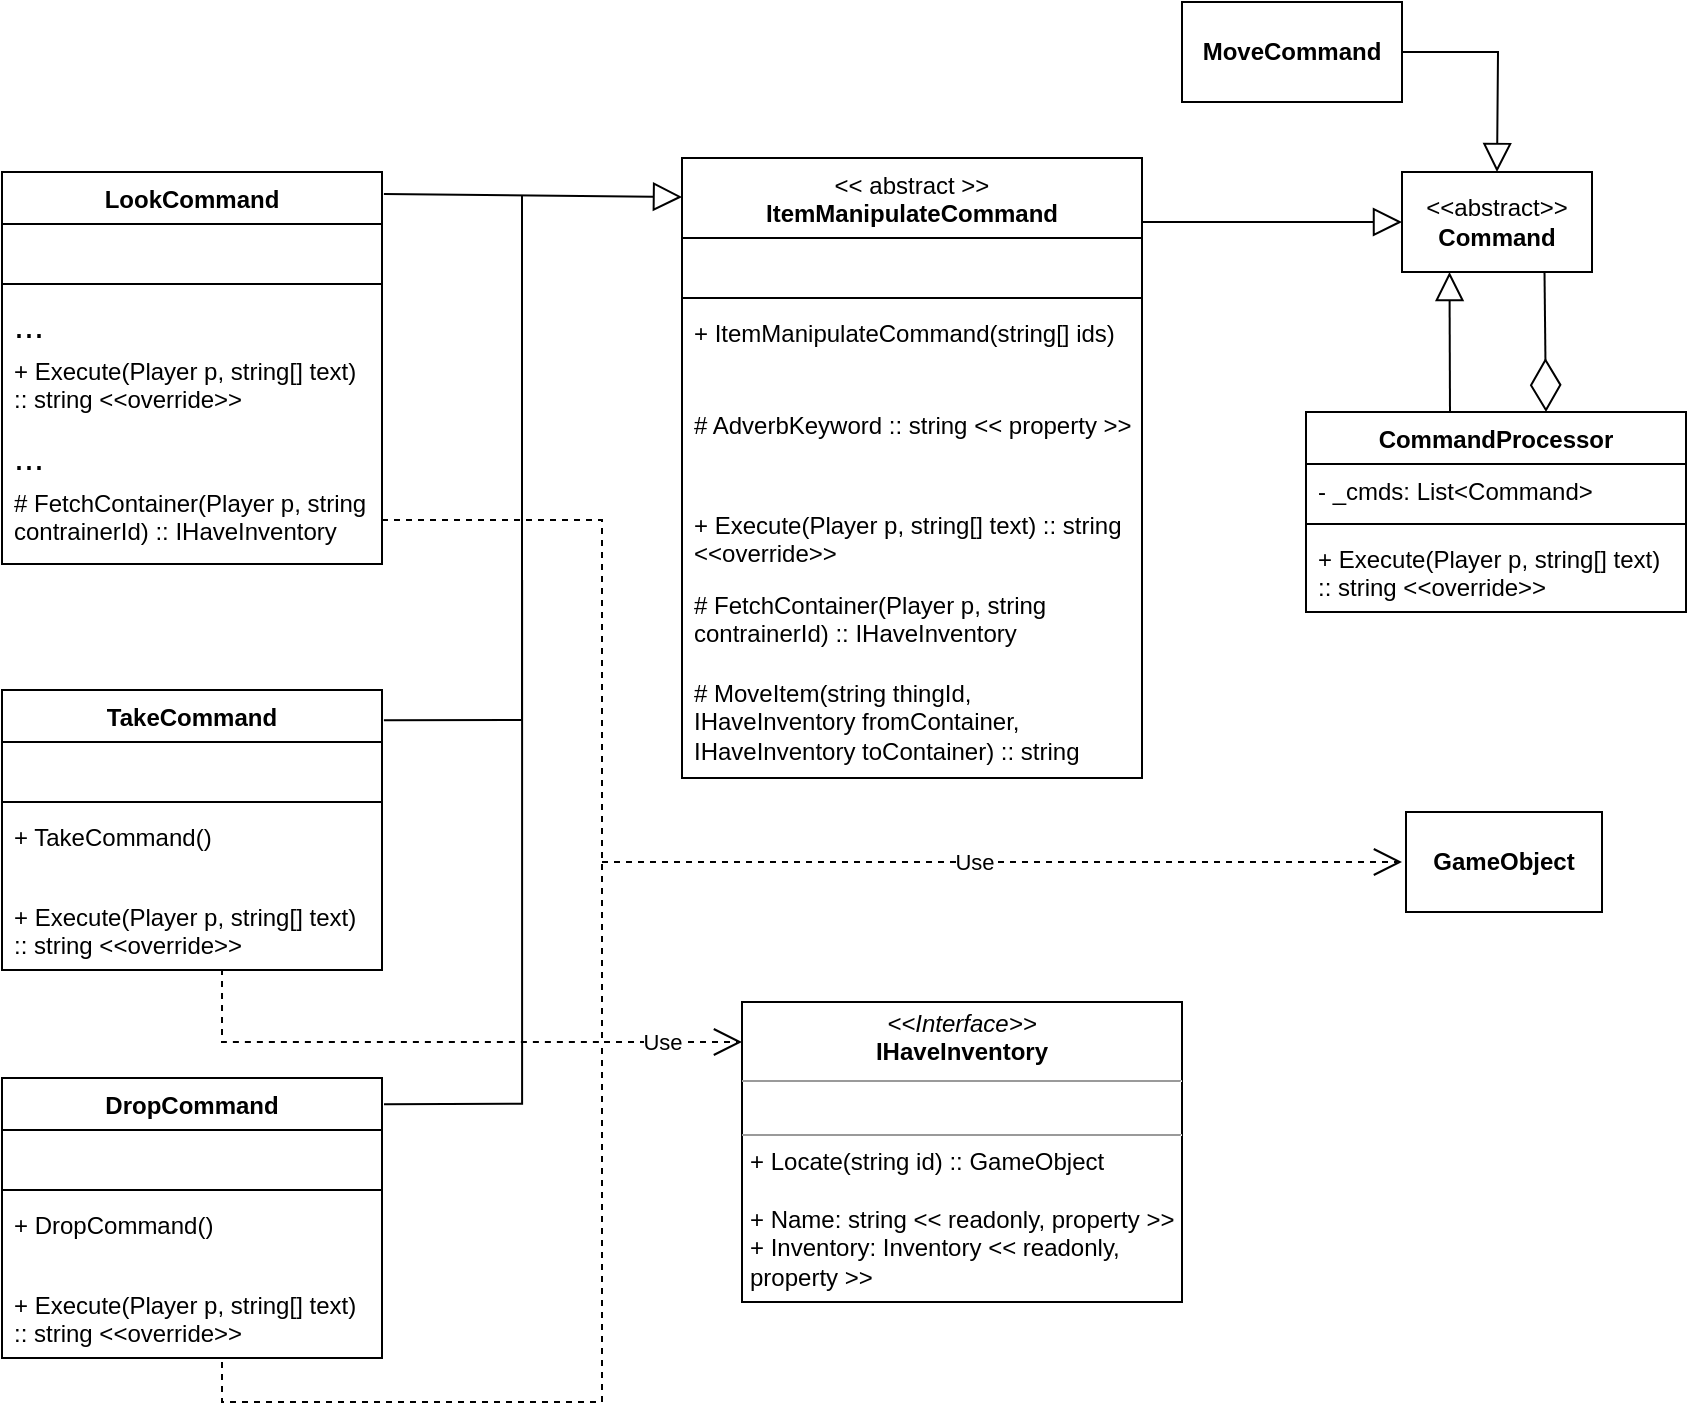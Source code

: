 <mxfile version="21.3.0" type="device">
  <diagram name="Page-1" id="c4acf3e9-155e-7222-9cf6-157b1a14988f">
    <mxGraphModel dx="1050" dy="691" grid="1" gridSize="10" guides="1" tooltips="1" connect="1" arrows="1" fold="1" page="1" pageScale="1" pageWidth="850" pageHeight="1100" background="none" math="0" shadow="0">
      <root>
        <mxCell id="0" />
        <mxCell id="1" parent="0" />
        <mxCell id="gyEEkD2OKrhxwZsMClHx-1" value="CommandProcessor" style="swimlane;fontStyle=1;align=center;verticalAlign=top;childLayout=stackLayout;horizontal=1;startSize=26;horizontalStack=0;resizeParent=1;resizeParentMax=0;resizeLast=0;collapsible=1;marginBottom=0;whiteSpace=wrap;html=1;" parent="1" vertex="1">
          <mxGeometry x="656" y="235" width="190" height="100" as="geometry" />
        </mxCell>
        <mxCell id="gyEEkD2OKrhxwZsMClHx-2" value="- _cmds: List&amp;lt;Command&amp;gt;" style="text;strokeColor=none;fillColor=none;align=left;verticalAlign=top;spacingLeft=4;spacingRight=4;overflow=hidden;rotatable=0;points=[[0,0.5],[1,0.5]];portConstraint=eastwest;whiteSpace=wrap;html=1;" parent="gyEEkD2OKrhxwZsMClHx-1" vertex="1">
          <mxGeometry y="26" width="190" height="26" as="geometry" />
        </mxCell>
        <mxCell id="gyEEkD2OKrhxwZsMClHx-3" value="" style="line;strokeWidth=1;fillColor=none;align=left;verticalAlign=middle;spacingTop=-1;spacingLeft=3;spacingRight=3;rotatable=0;labelPosition=right;points=[];portConstraint=eastwest;strokeColor=inherit;" parent="gyEEkD2OKrhxwZsMClHx-1" vertex="1">
          <mxGeometry y="52" width="190" height="8" as="geometry" />
        </mxCell>
        <mxCell id="gyEEkD2OKrhxwZsMClHx-4" value="+ Execute(Player p, string[] text) :: string &amp;lt;&amp;lt;override&amp;gt;&amp;gt;" style="text;strokeColor=none;fillColor=none;align=left;verticalAlign=top;spacingLeft=4;spacingRight=4;overflow=hidden;rotatable=0;points=[[0,0.5],[1,0.5]];portConstraint=eastwest;whiteSpace=wrap;html=1;" parent="gyEEkD2OKrhxwZsMClHx-1" vertex="1">
          <mxGeometry y="60" width="190" height="40" as="geometry" />
        </mxCell>
        <mxCell id="r4HovYRIJpQVSQgWtDEo-1" value="&amp;lt;&amp;lt;abstract&amp;gt;&amp;gt;&lt;br&gt;&lt;b&gt;Command&lt;/b&gt;" style="html=1;whiteSpace=wrap;" vertex="1" parent="1">
          <mxGeometry x="704" y="115" width="95" height="50" as="geometry" />
        </mxCell>
        <mxCell id="r4HovYRIJpQVSQgWtDEo-2" value="" style="endArrow=block;endFill=0;endSize=12;html=1;rounded=0;entryX=0.25;entryY=1;entryDx=0;entryDy=0;" edge="1" parent="1">
          <mxGeometry width="160" relative="1" as="geometry">
            <mxPoint x="728" y="235" as="sourcePoint" />
            <mxPoint x="727.75" y="165" as="targetPoint" />
          </mxGeometry>
        </mxCell>
        <mxCell id="r4HovYRIJpQVSQgWtDEo-3" value="" style="endArrow=diamondThin;endFill=0;endSize=24;html=1;rounded=0;exitX=0.75;exitY=1;exitDx=0;exitDy=0;" edge="1" parent="1" source="r4HovYRIJpQVSQgWtDEo-1">
          <mxGeometry width="160" relative="1" as="geometry">
            <mxPoint x="546" y="375" as="sourcePoint" />
            <mxPoint x="776" y="235" as="targetPoint" />
          </mxGeometry>
        </mxCell>
        <mxCell id="r4HovYRIJpQVSQgWtDEo-4" value="LookCommand" style="swimlane;fontStyle=1;align=center;verticalAlign=top;childLayout=stackLayout;horizontal=1;startSize=26;horizontalStack=0;resizeParent=1;resizeParentMax=0;resizeLast=0;collapsible=1;marginBottom=0;whiteSpace=wrap;html=1;" vertex="1" parent="1">
          <mxGeometry x="4" y="115" width="190" height="196" as="geometry" />
        </mxCell>
        <mxCell id="r4HovYRIJpQVSQgWtDEo-12" value="&lt;span style=&quot;font-size: 18px;&quot;&gt;&amp;nbsp;&lt;/span&gt;" style="text;strokeColor=none;fillColor=none;align=left;verticalAlign=top;spacingLeft=4;spacingRight=4;overflow=hidden;rotatable=0;points=[[0,0.5],[1,0.5]];portConstraint=eastwest;whiteSpace=wrap;html=1;" vertex="1" parent="r4HovYRIJpQVSQgWtDEo-4">
          <mxGeometry y="26" width="190" height="26" as="geometry" />
        </mxCell>
        <mxCell id="r4HovYRIJpQVSQgWtDEo-6" value="" style="line;strokeWidth=1;fillColor=none;align=left;verticalAlign=middle;spacingTop=-1;spacingLeft=3;spacingRight=3;rotatable=0;labelPosition=right;points=[];portConstraint=eastwest;strokeColor=inherit;" vertex="1" parent="r4HovYRIJpQVSQgWtDEo-4">
          <mxGeometry y="52" width="190" height="8" as="geometry" />
        </mxCell>
        <mxCell id="r4HovYRIJpQVSQgWtDEo-8" value="&lt;font style=&quot;font-size: 18px;&quot;&gt;...&lt;/font&gt;" style="text;strokeColor=none;fillColor=none;align=left;verticalAlign=top;spacingLeft=4;spacingRight=4;overflow=hidden;rotatable=0;points=[[0,0.5],[1,0.5]];portConstraint=eastwest;whiteSpace=wrap;html=1;" vertex="1" parent="r4HovYRIJpQVSQgWtDEo-4">
          <mxGeometry y="60" width="190" height="26" as="geometry" />
        </mxCell>
        <mxCell id="r4HovYRIJpQVSQgWtDEo-7" value="+ Execute(Player p, string[] text) :: string &amp;lt;&amp;lt;override&amp;gt;&amp;gt;" style="text;strokeColor=none;fillColor=none;align=left;verticalAlign=top;spacingLeft=4;spacingRight=4;overflow=hidden;rotatable=0;points=[[0,0.5],[1,0.5]];portConstraint=eastwest;whiteSpace=wrap;html=1;" vertex="1" parent="r4HovYRIJpQVSQgWtDEo-4">
          <mxGeometry y="86" width="190" height="40" as="geometry" />
        </mxCell>
        <mxCell id="r4HovYRIJpQVSQgWtDEo-9" value="&lt;font style=&quot;font-size: 18px;&quot;&gt;...&lt;/font&gt;" style="text;strokeColor=none;fillColor=none;align=left;verticalAlign=top;spacingLeft=4;spacingRight=4;overflow=hidden;rotatable=0;points=[[0,0.5],[1,0.5]];portConstraint=eastwest;whiteSpace=wrap;html=1;" vertex="1" parent="r4HovYRIJpQVSQgWtDEo-4">
          <mxGeometry y="126" width="190" height="26" as="geometry" />
        </mxCell>
        <mxCell id="r4HovYRIJpQVSQgWtDEo-10" value="&lt;font style=&quot;font-size: 12px;&quot;&gt;# FetchContainer(Player p, string contrainerId) :: IHaveInventory&lt;/font&gt;" style="text;strokeColor=none;fillColor=none;align=left;verticalAlign=top;spacingLeft=4;spacingRight=4;overflow=hidden;rotatable=0;points=[[0,0.5],[1,0.5]];portConstraint=eastwest;whiteSpace=wrap;html=1;" vertex="1" parent="r4HovYRIJpQVSQgWtDEo-4">
          <mxGeometry y="152" width="190" height="44" as="geometry" />
        </mxCell>
        <mxCell id="r4HovYRIJpQVSQgWtDEo-14" value="" style="endArrow=block;endFill=0;endSize=12;html=1;rounded=0;entryX=0;entryY=0.5;entryDx=0;entryDy=0;exitX=1;exitY=0.5;exitDx=0;exitDy=0;" edge="1" parent="1" target="r4HovYRIJpQVSQgWtDEo-1">
          <mxGeometry width="160" relative="1" as="geometry">
            <mxPoint x="566" y="140" as="sourcePoint" />
            <mxPoint x="737.75" y="175" as="targetPoint" />
          </mxGeometry>
        </mxCell>
        <mxCell id="r4HovYRIJpQVSQgWtDEo-15" value="" style="endArrow=block;endFill=0;endSize=12;html=1;rounded=0;entryX=0;entryY=0.25;entryDx=0;entryDy=0;exitX=1.005;exitY=0.056;exitDx=0;exitDy=0;exitPerimeter=0;" edge="1" parent="1" source="r4HovYRIJpQVSQgWtDEo-4">
          <mxGeometry width="160" relative="1" as="geometry">
            <mxPoint x="514" y="150" as="sourcePoint" />
            <mxPoint x="344" y="127.5" as="targetPoint" />
          </mxGeometry>
        </mxCell>
        <mxCell id="r4HovYRIJpQVSQgWtDEo-26" value="&lt;span style=&quot;font-weight: normal;&quot;&gt;&amp;lt;&amp;lt; abstract &amp;gt;&amp;gt;&lt;br&gt;&lt;/span&gt;ItemManipulateCommand" style="swimlane;fontStyle=1;align=center;verticalAlign=top;childLayout=stackLayout;horizontal=1;startSize=40;horizontalStack=0;resizeParent=1;resizeParentMax=0;resizeLast=0;collapsible=1;marginBottom=0;whiteSpace=wrap;html=1;" vertex="1" parent="1">
          <mxGeometry x="344" y="108" width="230" height="310" as="geometry" />
        </mxCell>
        <mxCell id="r4HovYRIJpQVSQgWtDEo-27" value="&amp;nbsp;" style="text;strokeColor=none;fillColor=none;align=left;verticalAlign=top;spacingLeft=4;spacingRight=4;overflow=hidden;rotatable=0;points=[[0,0.5],[1,0.5]];portConstraint=eastwest;whiteSpace=wrap;html=1;" vertex="1" parent="r4HovYRIJpQVSQgWtDEo-26">
          <mxGeometry y="40" width="230" height="26" as="geometry" />
        </mxCell>
        <mxCell id="r4HovYRIJpQVSQgWtDEo-28" value="" style="line;strokeWidth=1;fillColor=none;align=left;verticalAlign=middle;spacingTop=-1;spacingLeft=3;spacingRight=3;rotatable=0;labelPosition=right;points=[];portConstraint=eastwest;strokeColor=inherit;" vertex="1" parent="r4HovYRIJpQVSQgWtDEo-26">
          <mxGeometry y="66" width="230" height="8" as="geometry" />
        </mxCell>
        <mxCell id="r4HovYRIJpQVSQgWtDEo-34" value="+&amp;nbsp;ItemManipulateCommand(string[] ids)" style="text;strokeColor=none;fillColor=none;align=left;verticalAlign=top;spacingLeft=4;spacingRight=4;overflow=hidden;rotatable=0;points=[[0,0.5],[1,0.5]];portConstraint=eastwest;whiteSpace=wrap;html=1;" vertex="1" parent="r4HovYRIJpQVSQgWtDEo-26">
          <mxGeometry y="74" width="230" height="46" as="geometry" />
        </mxCell>
        <mxCell id="r4HovYRIJpQVSQgWtDEo-33" value="# AdverbKeyword :: string &amp;lt;&amp;lt; property &amp;gt;&amp;gt;" style="text;strokeColor=none;fillColor=none;align=left;verticalAlign=top;spacingLeft=4;spacingRight=4;overflow=hidden;rotatable=0;points=[[0,0.5],[1,0.5]];portConstraint=eastwest;whiteSpace=wrap;html=1;" vertex="1" parent="r4HovYRIJpQVSQgWtDEo-26">
          <mxGeometry y="120" width="230" height="50" as="geometry" />
        </mxCell>
        <mxCell id="r4HovYRIJpQVSQgWtDEo-30" value="+ Execute(Player p, string[] text) :: string &amp;lt;&amp;lt;override&amp;gt;&amp;gt;" style="text;strokeColor=none;fillColor=none;align=left;verticalAlign=top;spacingLeft=4;spacingRight=4;overflow=hidden;rotatable=0;points=[[0,0.5],[1,0.5]];portConstraint=eastwest;whiteSpace=wrap;html=1;" vertex="1" parent="r4HovYRIJpQVSQgWtDEo-26">
          <mxGeometry y="170" width="230" height="40" as="geometry" />
        </mxCell>
        <mxCell id="r4HovYRIJpQVSQgWtDEo-32" value="&lt;font style=&quot;font-size: 12px;&quot;&gt;# FetchContainer(Player p, string contrainerId) :: IHaveInventory&lt;/font&gt;" style="text;strokeColor=none;fillColor=none;align=left;verticalAlign=top;spacingLeft=4;spacingRight=4;overflow=hidden;rotatable=0;points=[[0,0.5],[1,0.5]];portConstraint=eastwest;whiteSpace=wrap;html=1;" vertex="1" parent="r4HovYRIJpQVSQgWtDEo-26">
          <mxGeometry y="210" width="230" height="44" as="geometry" />
        </mxCell>
        <mxCell id="r4HovYRIJpQVSQgWtDEo-36" value="&lt;font style=&quot;font-size: 12px;&quot;&gt;#&amp;nbsp;MoveItem(string thingId, IHaveInventory fromContainer, IHaveInventory toContainer) :: string&lt;/font&gt;" style="text;strokeColor=none;fillColor=none;align=left;verticalAlign=top;spacingLeft=4;spacingRight=4;overflow=hidden;rotatable=0;points=[[0,0.5],[1,0.5]];portConstraint=eastwest;whiteSpace=wrap;html=1;" vertex="1" parent="r4HovYRIJpQVSQgWtDEo-26">
          <mxGeometry y="254" width="230" height="56" as="geometry" />
        </mxCell>
        <mxCell id="r4HovYRIJpQVSQgWtDEo-37" value="&lt;b&gt;MoveCommand&lt;/b&gt;" style="html=1;whiteSpace=wrap;" vertex="1" parent="1">
          <mxGeometry x="594" y="30" width="110" height="50" as="geometry" />
        </mxCell>
        <mxCell id="r4HovYRIJpQVSQgWtDEo-38" value="" style="endArrow=block;endFill=0;endSize=12;html=1;rounded=0;entryX=0.5;entryY=0;entryDx=0;entryDy=0;exitX=1;exitY=0.5;exitDx=0;exitDy=0;" edge="1" parent="1" source="r4HovYRIJpQVSQgWtDEo-37" target="r4HovYRIJpQVSQgWtDEo-1">
          <mxGeometry width="160" relative="1" as="geometry">
            <mxPoint x="576" y="150" as="sourcePoint" />
            <mxPoint x="714" y="150" as="targetPoint" />
            <Array as="points">
              <mxPoint x="752" y="55" />
            </Array>
          </mxGeometry>
        </mxCell>
        <mxCell id="r4HovYRIJpQVSQgWtDEo-39" value="TakeCommand" style="swimlane;fontStyle=1;align=center;verticalAlign=top;childLayout=stackLayout;horizontal=1;startSize=26;horizontalStack=0;resizeParent=1;resizeParentMax=0;resizeLast=0;collapsible=1;marginBottom=0;whiteSpace=wrap;html=1;" vertex="1" parent="1">
          <mxGeometry x="4" y="374" width="190" height="140" as="geometry" />
        </mxCell>
        <mxCell id="r4HovYRIJpQVSQgWtDEo-40" value="&lt;span style=&quot;font-size: 18px;&quot;&gt;&amp;nbsp;&lt;/span&gt;" style="text;strokeColor=none;fillColor=none;align=left;verticalAlign=top;spacingLeft=4;spacingRight=4;overflow=hidden;rotatable=0;points=[[0,0.5],[1,0.5]];portConstraint=eastwest;whiteSpace=wrap;html=1;" vertex="1" parent="r4HovYRIJpQVSQgWtDEo-39">
          <mxGeometry y="26" width="190" height="26" as="geometry" />
        </mxCell>
        <mxCell id="r4HovYRIJpQVSQgWtDEo-41" value="" style="line;strokeWidth=1;fillColor=none;align=left;verticalAlign=middle;spacingTop=-1;spacingLeft=3;spacingRight=3;rotatable=0;labelPosition=right;points=[];portConstraint=eastwest;strokeColor=inherit;" vertex="1" parent="r4HovYRIJpQVSQgWtDEo-39">
          <mxGeometry y="52" width="190" height="8" as="geometry" />
        </mxCell>
        <mxCell id="r4HovYRIJpQVSQgWtDEo-43" value="+ TakeCommand()" style="text;strokeColor=none;fillColor=none;align=left;verticalAlign=top;spacingLeft=4;spacingRight=4;overflow=hidden;rotatable=0;points=[[0,0.5],[1,0.5]];portConstraint=eastwest;whiteSpace=wrap;html=1;" vertex="1" parent="r4HovYRIJpQVSQgWtDEo-39">
          <mxGeometry y="60" width="190" height="40" as="geometry" />
        </mxCell>
        <mxCell id="r4HovYRIJpQVSQgWtDEo-64" style="edgeStyle=orthogonalEdgeStyle;rounded=0;orthogonalLoop=1;jettySize=auto;html=1;exitX=0.579;exitY=0.986;exitDx=0;exitDy=0;endArrow=none;endFill=0;dashed=1;exitPerimeter=0;" edge="1" parent="r4HovYRIJpQVSQgWtDEo-39" source="r4HovYRIJpQVSQgWtDEo-58">
          <mxGeometry relative="1" as="geometry">
            <mxPoint x="300" y="176.0" as="targetPoint" />
            <Array as="points">
              <mxPoint x="110" y="176" />
            </Array>
          </mxGeometry>
        </mxCell>
        <mxCell id="r4HovYRIJpQVSQgWtDEo-58" value="+ Execute(Player p, string[] text) :: string &amp;lt;&amp;lt;override&amp;gt;&amp;gt;" style="text;strokeColor=none;fillColor=none;align=left;verticalAlign=top;spacingLeft=4;spacingRight=4;overflow=hidden;rotatable=0;points=[[0,0.5],[1,0.5]];portConstraint=eastwest;whiteSpace=wrap;html=1;" vertex="1" parent="r4HovYRIJpQVSQgWtDEo-39">
          <mxGeometry y="100" width="190" height="40" as="geometry" />
        </mxCell>
        <mxCell id="r4HovYRIJpQVSQgWtDEo-46" value="DropCommand" style="swimlane;fontStyle=1;align=center;verticalAlign=top;childLayout=stackLayout;horizontal=1;startSize=26;horizontalStack=0;resizeParent=1;resizeParentMax=0;resizeLast=0;collapsible=1;marginBottom=0;whiteSpace=wrap;html=1;" vertex="1" parent="1">
          <mxGeometry x="4" y="568" width="190" height="140" as="geometry" />
        </mxCell>
        <mxCell id="r4HovYRIJpQVSQgWtDEo-47" value="&lt;span style=&quot;font-size: 18px;&quot;&gt;&amp;nbsp;&lt;/span&gt;" style="text;strokeColor=none;fillColor=none;align=left;verticalAlign=top;spacingLeft=4;spacingRight=4;overflow=hidden;rotatable=0;points=[[0,0.5],[1,0.5]];portConstraint=eastwest;whiteSpace=wrap;html=1;" vertex="1" parent="r4HovYRIJpQVSQgWtDEo-46">
          <mxGeometry y="26" width="190" height="26" as="geometry" />
        </mxCell>
        <mxCell id="r4HovYRIJpQVSQgWtDEo-48" value="" style="line;strokeWidth=1;fillColor=none;align=left;verticalAlign=middle;spacingTop=-1;spacingLeft=3;spacingRight=3;rotatable=0;labelPosition=right;points=[];portConstraint=eastwest;strokeColor=inherit;" vertex="1" parent="r4HovYRIJpQVSQgWtDEo-46">
          <mxGeometry y="52" width="190" height="8" as="geometry" />
        </mxCell>
        <mxCell id="r4HovYRIJpQVSQgWtDEo-57" value="+ DropCommand()" style="text;strokeColor=none;fillColor=none;align=left;verticalAlign=top;spacingLeft=4;spacingRight=4;overflow=hidden;rotatable=0;points=[[0,0.5],[1,0.5]];portConstraint=eastwest;whiteSpace=wrap;html=1;" vertex="1" parent="r4HovYRIJpQVSQgWtDEo-46">
          <mxGeometry y="60" width="190" height="40" as="geometry" />
        </mxCell>
        <mxCell id="r4HovYRIJpQVSQgWtDEo-50" value="+ Execute(Player p, string[] text) :: string &amp;lt;&amp;lt;override&amp;gt;&amp;gt;" style="text;strokeColor=none;fillColor=none;align=left;verticalAlign=top;spacingLeft=4;spacingRight=4;overflow=hidden;rotatable=0;points=[[0,0.5],[1,0.5]];portConstraint=eastwest;whiteSpace=wrap;html=1;" vertex="1" parent="r4HovYRIJpQVSQgWtDEo-46">
          <mxGeometry y="100" width="190" height="40" as="geometry" />
        </mxCell>
        <mxCell id="r4HovYRIJpQVSQgWtDEo-55" value="" style="endArrow=none;endFill=0;endSize=12;html=1;rounded=0;exitX=1.005;exitY=0.062;exitDx=0;exitDy=0;exitPerimeter=0;" edge="1" parent="1">
          <mxGeometry width="160" relative="1" as="geometry">
            <mxPoint x="194.95" y="389.152" as="sourcePoint" />
            <mxPoint x="264" y="127" as="targetPoint" />
            <Array as="points">
              <mxPoint x="264" y="389" />
            </Array>
          </mxGeometry>
        </mxCell>
        <mxCell id="r4HovYRIJpQVSQgWtDEo-56" value="" style="endArrow=none;endFill=0;endSize=12;html=1;rounded=0;exitX=1.005;exitY=0.062;exitDx=0;exitDy=0;exitPerimeter=0;" edge="1" parent="1">
          <mxGeometry width="160" relative="1" as="geometry">
            <mxPoint x="195.0" y="581.072" as="sourcePoint" />
            <mxPoint x="264.05" y="318.92" as="targetPoint" />
            <Array as="points">
              <mxPoint x="264.05" y="580.92" />
            </Array>
          </mxGeometry>
        </mxCell>
        <mxCell id="r4HovYRIJpQVSQgWtDEo-59" value="&lt;p style=&quot;margin:0px;margin-top:4px;text-align:center;&quot;&gt;&lt;i&gt;&amp;lt;&amp;lt;Interface&amp;gt;&amp;gt;&lt;/i&gt;&lt;br&gt;&lt;b&gt;IHaveInventory&lt;/b&gt;&lt;/p&gt;&lt;hr size=&quot;1&quot;&gt;&lt;p style=&quot;margin:0px;margin-left:4px;&quot;&gt;&amp;nbsp;&lt;/p&gt;&lt;hr size=&quot;1&quot;&gt;&lt;p style=&quot;margin:0px;margin-left:4px;&quot;&gt;+ Locate(string id) :: GameObject&lt;br&gt;&lt;br&gt;&lt;/p&gt;&lt;p style=&quot;margin:0px;margin-left:4px;&quot;&gt;+ Name: string &amp;lt;&amp;lt; readonly, property &amp;gt;&amp;gt;&lt;/p&gt;&lt;p style=&quot;margin:0px;margin-left:4px;&quot;&gt;+ Inventory: Inventory &amp;lt;&amp;lt; readonly, property &amp;gt;&amp;gt;&lt;/p&gt;" style="verticalAlign=top;align=left;overflow=fill;fontSize=12;fontFamily=Helvetica;html=1;whiteSpace=wrap;" vertex="1" parent="1">
          <mxGeometry x="374" y="530" width="220" height="150" as="geometry" />
        </mxCell>
        <mxCell id="r4HovYRIJpQVSQgWtDEo-60" value="Use" style="endArrow=open;endSize=12;dashed=1;html=1;rounded=0;exitX=1;exitY=0.5;exitDx=0;exitDy=0;" edge="1" parent="1" source="r4HovYRIJpQVSQgWtDEo-10">
          <mxGeometry x="0.819" width="160" relative="1" as="geometry">
            <mxPoint x="294" y="430" as="sourcePoint" />
            <mxPoint x="374" y="550" as="targetPoint" />
            <Array as="points">
              <mxPoint x="304" y="289" />
              <mxPoint x="304" y="550" />
            </Array>
            <mxPoint as="offset" />
          </mxGeometry>
        </mxCell>
        <mxCell id="r4HovYRIJpQVSQgWtDEo-65" style="edgeStyle=orthogonalEdgeStyle;rounded=0;orthogonalLoop=1;jettySize=auto;html=1;endArrow=none;endFill=0;dashed=1;" edge="1" parent="1">
          <mxGeometry relative="1" as="geometry">
            <mxPoint x="304" y="550" as="targetPoint" />
            <mxPoint x="114" y="710" as="sourcePoint" />
            <Array as="points">
              <mxPoint x="114" y="730" />
              <mxPoint x="304" y="730" />
            </Array>
          </mxGeometry>
        </mxCell>
        <mxCell id="r4HovYRIJpQVSQgWtDEo-66" value="Use" style="endArrow=open;endSize=12;dashed=1;html=1;rounded=0;" edge="1" parent="1">
          <mxGeometry x="-0.07" width="160" relative="1" as="geometry">
            <mxPoint x="304" y="460" as="sourcePoint" />
            <mxPoint x="704" y="460" as="targetPoint" />
            <Array as="points">
              <mxPoint x="564" y="460" />
              <mxPoint x="584" y="460" />
            </Array>
            <mxPoint as="offset" />
          </mxGeometry>
        </mxCell>
        <mxCell id="r4HovYRIJpQVSQgWtDEo-67" value="&lt;b&gt;GameObject&lt;/b&gt;" style="html=1;whiteSpace=wrap;" vertex="1" parent="1">
          <mxGeometry x="706" y="435" width="98" height="50" as="geometry" />
        </mxCell>
      </root>
    </mxGraphModel>
  </diagram>
</mxfile>
